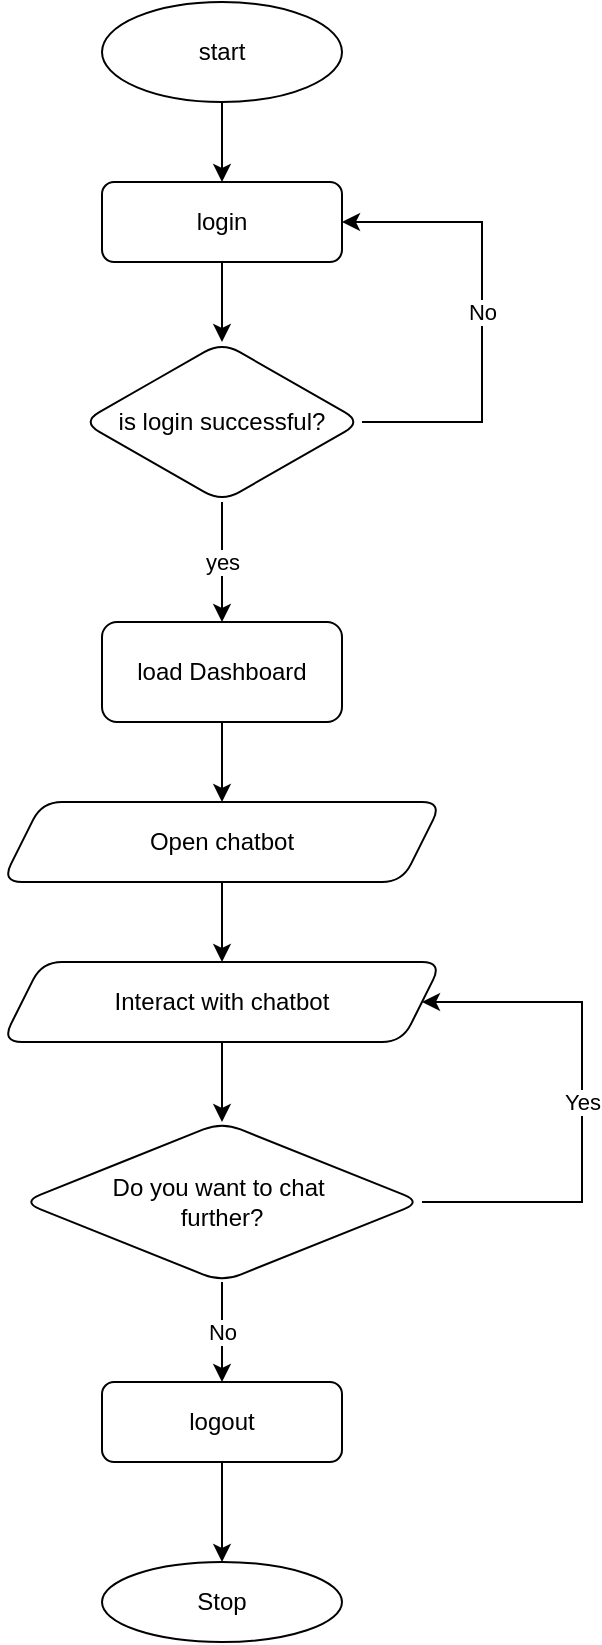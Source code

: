 <mxfile version="20.3.0" type="device"><diagram id="C5RBs43oDa-KdzZeNtuy" name="Page-1"><mxGraphModel dx="1038" dy="481" grid="1" gridSize="10" guides="1" tooltips="1" connect="1" arrows="1" fold="1" page="1" pageScale="1" pageWidth="827" pageHeight="1169" math="0" shadow="0"><root><mxCell id="WIyWlLk6GJQsqaUBKTNV-0"/><mxCell id="WIyWlLk6GJQsqaUBKTNV-1" parent="WIyWlLk6GJQsqaUBKTNV-0"/><mxCell id="qzJyRn8bsjSKWt3SlUDe-2" value="" style="edgeStyle=orthogonalEdgeStyle;rounded=0;orthogonalLoop=1;jettySize=auto;html=1;" edge="1" parent="WIyWlLk6GJQsqaUBKTNV-1" source="qzJyRn8bsjSKWt3SlUDe-0" target="qzJyRn8bsjSKWt3SlUDe-1"><mxGeometry relative="1" as="geometry"/></mxCell><mxCell id="qzJyRn8bsjSKWt3SlUDe-0" value="start" style="ellipse;whiteSpace=wrap;html=1;" vertex="1" parent="WIyWlLk6GJQsqaUBKTNV-1"><mxGeometry x="340" y="80" width="120" height="50" as="geometry"/></mxCell><mxCell id="qzJyRn8bsjSKWt3SlUDe-4" value="" style="edgeStyle=orthogonalEdgeStyle;rounded=0;orthogonalLoop=1;jettySize=auto;html=1;" edge="1" parent="WIyWlLk6GJQsqaUBKTNV-1" source="qzJyRn8bsjSKWt3SlUDe-1" target="qzJyRn8bsjSKWt3SlUDe-3"><mxGeometry relative="1" as="geometry"/></mxCell><mxCell id="qzJyRn8bsjSKWt3SlUDe-1" value="login" style="rounded=1;whiteSpace=wrap;html=1;" vertex="1" parent="WIyWlLk6GJQsqaUBKTNV-1"><mxGeometry x="340" y="170" width="120" height="40" as="geometry"/></mxCell><mxCell id="qzJyRn8bsjSKWt3SlUDe-6" value="yes" style="edgeStyle=orthogonalEdgeStyle;rounded=0;orthogonalLoop=1;jettySize=auto;html=1;" edge="1" parent="WIyWlLk6GJQsqaUBKTNV-1" source="qzJyRn8bsjSKWt3SlUDe-3" target="qzJyRn8bsjSKWt3SlUDe-5"><mxGeometry relative="1" as="geometry"/></mxCell><mxCell id="qzJyRn8bsjSKWt3SlUDe-7" value="No" style="edgeStyle=orthogonalEdgeStyle;rounded=0;orthogonalLoop=1;jettySize=auto;html=1;entryX=1;entryY=0.5;entryDx=0;entryDy=0;" edge="1" parent="WIyWlLk6GJQsqaUBKTNV-1" source="qzJyRn8bsjSKWt3SlUDe-3" target="qzJyRn8bsjSKWt3SlUDe-1"><mxGeometry relative="1" as="geometry"><Array as="points"><mxPoint x="530" y="290"/><mxPoint x="530" y="190"/></Array></mxGeometry></mxCell><mxCell id="qzJyRn8bsjSKWt3SlUDe-3" value="is login successful?" style="rhombus;whiteSpace=wrap;html=1;rounded=1;" vertex="1" parent="WIyWlLk6GJQsqaUBKTNV-1"><mxGeometry x="330" y="250" width="140" height="80" as="geometry"/></mxCell><mxCell id="qzJyRn8bsjSKWt3SlUDe-9" value="" style="edgeStyle=orthogonalEdgeStyle;rounded=0;orthogonalLoop=1;jettySize=auto;html=1;" edge="1" parent="WIyWlLk6GJQsqaUBKTNV-1" source="qzJyRn8bsjSKWt3SlUDe-5" target="qzJyRn8bsjSKWt3SlUDe-8"><mxGeometry relative="1" as="geometry"/></mxCell><mxCell id="qzJyRn8bsjSKWt3SlUDe-5" value="load Dashboard" style="whiteSpace=wrap;html=1;rounded=1;" vertex="1" parent="WIyWlLk6GJQsqaUBKTNV-1"><mxGeometry x="340" y="390" width="120" height="50" as="geometry"/></mxCell><mxCell id="qzJyRn8bsjSKWt3SlUDe-11" value="" style="edgeStyle=orthogonalEdgeStyle;rounded=0;orthogonalLoop=1;jettySize=auto;html=1;" edge="1" parent="WIyWlLk6GJQsqaUBKTNV-1" source="qzJyRn8bsjSKWt3SlUDe-8" target="qzJyRn8bsjSKWt3SlUDe-10"><mxGeometry relative="1" as="geometry"/></mxCell><mxCell id="qzJyRn8bsjSKWt3SlUDe-8" value="Open chatbot" style="shape=parallelogram;perimeter=parallelogramPerimeter;whiteSpace=wrap;html=1;fixedSize=1;rounded=1;" vertex="1" parent="WIyWlLk6GJQsqaUBKTNV-1"><mxGeometry x="290" y="480" width="220" height="40" as="geometry"/></mxCell><mxCell id="qzJyRn8bsjSKWt3SlUDe-13" value="" style="edgeStyle=orthogonalEdgeStyle;rounded=0;orthogonalLoop=1;jettySize=auto;html=1;" edge="1" parent="WIyWlLk6GJQsqaUBKTNV-1" source="qzJyRn8bsjSKWt3SlUDe-10" target="qzJyRn8bsjSKWt3SlUDe-12"><mxGeometry relative="1" as="geometry"/></mxCell><mxCell id="qzJyRn8bsjSKWt3SlUDe-10" value="Interact with chatbot" style="shape=parallelogram;perimeter=parallelogramPerimeter;whiteSpace=wrap;html=1;fixedSize=1;rounded=1;" vertex="1" parent="WIyWlLk6GJQsqaUBKTNV-1"><mxGeometry x="290" y="560" width="220" height="40" as="geometry"/></mxCell><mxCell id="qzJyRn8bsjSKWt3SlUDe-15" value="No" style="edgeStyle=orthogonalEdgeStyle;rounded=0;orthogonalLoop=1;jettySize=auto;html=1;" edge="1" parent="WIyWlLk6GJQsqaUBKTNV-1" source="qzJyRn8bsjSKWt3SlUDe-12" target="qzJyRn8bsjSKWt3SlUDe-14"><mxGeometry relative="1" as="geometry"/></mxCell><mxCell id="qzJyRn8bsjSKWt3SlUDe-18" value="Yes" style="edgeStyle=orthogonalEdgeStyle;rounded=0;orthogonalLoop=1;jettySize=auto;html=1;entryX=1;entryY=0.5;entryDx=0;entryDy=0;" edge="1" parent="WIyWlLk6GJQsqaUBKTNV-1" source="qzJyRn8bsjSKWt3SlUDe-12" target="qzJyRn8bsjSKWt3SlUDe-10"><mxGeometry relative="1" as="geometry"><Array as="points"><mxPoint x="580" y="680"/><mxPoint x="580" y="580"/></Array></mxGeometry></mxCell><mxCell id="qzJyRn8bsjSKWt3SlUDe-12" value="Do you want to chat&amp;nbsp;&lt;br&gt;further?" style="rhombus;whiteSpace=wrap;html=1;rounded=1;" vertex="1" parent="WIyWlLk6GJQsqaUBKTNV-1"><mxGeometry x="300" y="640" width="200" height="80" as="geometry"/></mxCell><mxCell id="qzJyRn8bsjSKWt3SlUDe-17" value="" style="edgeStyle=orthogonalEdgeStyle;rounded=0;orthogonalLoop=1;jettySize=auto;html=1;" edge="1" parent="WIyWlLk6GJQsqaUBKTNV-1" source="qzJyRn8bsjSKWt3SlUDe-14" target="qzJyRn8bsjSKWt3SlUDe-16"><mxGeometry relative="1" as="geometry"/></mxCell><mxCell id="qzJyRn8bsjSKWt3SlUDe-14" value="logout" style="rounded=1;whiteSpace=wrap;html=1;" vertex="1" parent="WIyWlLk6GJQsqaUBKTNV-1"><mxGeometry x="340" y="770" width="120" height="40" as="geometry"/></mxCell><mxCell id="qzJyRn8bsjSKWt3SlUDe-16" value="Stop" style="ellipse;whiteSpace=wrap;html=1;rounded=1;" vertex="1" parent="WIyWlLk6GJQsqaUBKTNV-1"><mxGeometry x="340" y="860" width="120" height="40" as="geometry"/></mxCell></root></mxGraphModel></diagram></mxfile>